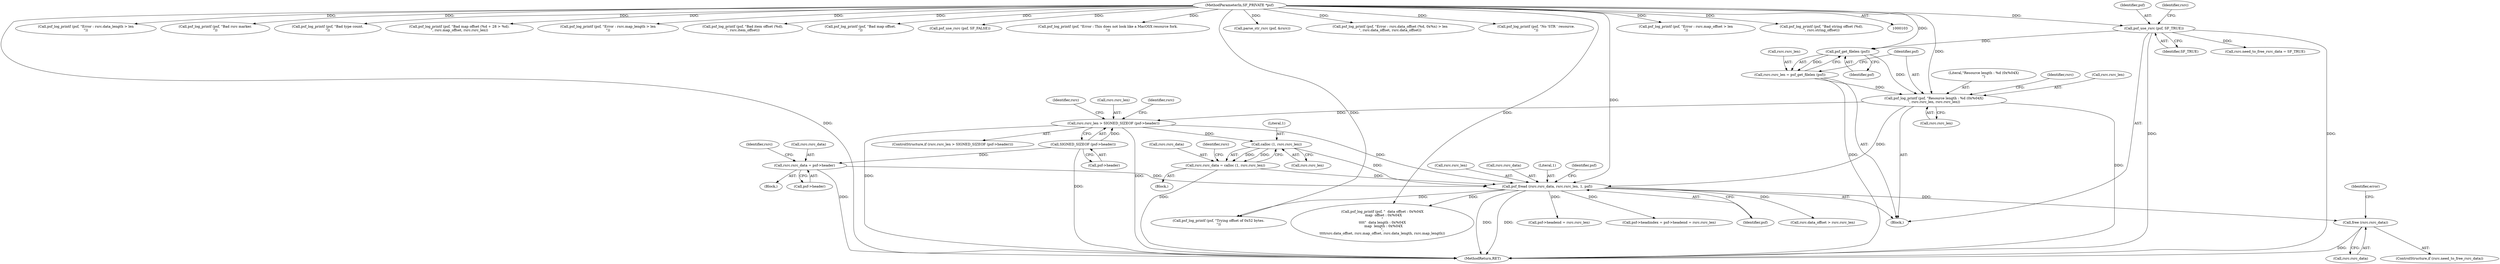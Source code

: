 digraph "0_libsndfile_dbe14f00030af5d3577f4cabbf9861db59e9c378@API" {
"1000649" [label="(Call,free (rsrc.rsrc_data))"];
"1000175" [label="(Call,psf_fread (rsrc.rsrc_data, rsrc.rsrc_len, 1, psf))"];
"1000163" [label="(Call,rsrc.rsrc_data = psf->header)"];
"1000142" [label="(Call,SIGNED_SIZEOF (psf->header))"];
"1000147" [label="(Call,rsrc.rsrc_data = calloc (1, rsrc.rsrc_len))"];
"1000151" [label="(Call,calloc (1, rsrc.rsrc_len))"];
"1000138" [label="(Call,rsrc.rsrc_len > SIGNED_SIZEOF (psf->header))"];
"1000128" [label="(Call,psf_log_printf (psf, \"Resource length : %d (0x%04X)\n\", rsrc.rsrc_len, rsrc.rsrc_len))"];
"1000126" [label="(Call,psf_get_filelen (psf))"];
"1000113" [label="(Call,psf_use_rsrc (psf, SF_TRUE))"];
"1000104" [label="(MethodParameterIn,SF_PRIVATE *psf)"];
"1000122" [label="(Call,rsrc.rsrc_len = psf_get_filelen (psf))"];
"1000138" [label="(Call,rsrc.rsrc_len > SIGNED_SIZEOF (psf->header))"];
"1000650" [label="(Call,rsrc.rsrc_data)"];
"1000104" [label="(MethodParameterIn,SF_PRIVATE *psf)"];
"1000153" [label="(Call,rsrc.rsrc_len)"];
"1000349" [label="(Call,psf_log_printf (psf, \"Error : rsrc.data_length > len\n\"))"];
"1000126" [label="(Call,psf_get_filelen (psf))"];
"1000151" [label="(Call,calloc (1, rsrc.rsrc_len))"];
"1000584" [label="(Call,psf_log_printf (psf, \"Bad rsrc marker.\n\"))"];
"1000179" [label="(Call,rsrc.rsrc_len)"];
"1000147" [label="(Call,rsrc.rsrc_data = calloc (1, rsrc.rsrc_len))"];
"1000148" [label="(Call,rsrc.rsrc_data)"];
"1000172" [label="(Identifier,rsrc)"];
"1000158" [label="(Identifier,rsrc)"];
"1000183" [label="(Identifier,psf)"];
"1000508" [label="(Call,psf_log_printf (psf, \"Bad type count.\n\"))"];
"1000114" [label="(Identifier,psf)"];
"1000649" [label="(Call,free (rsrc.rsrc_data))"];
"1000113" [label="(Call,psf_use_rsrc (psf, SF_TRUE))"];
"1000415" [label="(Call,psf_log_printf (psf, \"Bad map offset (%d + 28 > %d).\n\", rsrc.map_offset, rsrc.rsrc_len))"];
"1000130" [label="(Literal,\"Resource length : %d (0x%04X)\n\")"];
"1000105" [label="(Block,)"];
"1000164" [label="(Call,rsrc.rsrc_data)"];
"1000146" [label="(Block,)"];
"1000140" [label="(Identifier,rsrc)"];
"1000115" [label="(Identifier,SF_TRUE)"];
"1000162" [label="(Block,)"];
"1000645" [label="(ControlStructure,if (rsrc.need_to_free_rsrc_data))"];
"1000303" [label="(Call,rsrc.data_offset > rsrc.rsrc_len)"];
"1000365" [label="(Call,psf_log_printf (psf, \"Error : rsrc.map_length > len\n\"))"];
"1000543" [label="(Call,psf_log_printf (psf, \"Bad item offset (%d).\n\", rsrc.item_offset))"];
"1000122" [label="(Call,rsrc.rsrc_len = psf_get_filelen (psf))"];
"1000175" [label="(Call,psf_fread (rsrc.rsrc_data, rsrc.rsrc_len, 1, psf))"];
"1000129" [label="(Identifier,psf)"];
"1000131" [label="(Call,rsrc.rsrc_len)"];
"1000176" [label="(Call,rsrc.rsrc_data)"];
"1000483" [label="(Call,psf_log_printf (psf, \"Bad map offset.\n\"))"];
"1000137" [label="(ControlStructure,if (rsrc.rsrc_len > SIGNED_SIZEOF (psf->header)))"];
"1000642" [label="(Call,psf_use_rsrc (psf, SF_FALSE))"];
"1000118" [label="(Identifier,rsrc)"];
"1000156" [label="(Call,rsrc.need_to_free_rsrc_data = SF_TRUE)"];
"1000397" [label="(Call,psf_log_printf (psf, \"Error : This does not look like a MacOSX resource fork.\n\"))"];
"1000655" [label="(MethodReturn,RET)"];
"1000188" [label="(Call,psf->headend = rsrc.rsrc_len)"];
"1000630" [label="(Call,parse_str_rsrc (psf, &rsrc))"];
"1000149" [label="(Identifier,rsrc)"];
"1000311" [label="(Call,psf_log_printf (psf, \"Error : rsrc.data_offset (%d, 0x%x) > len\n\", rsrc.data_offset, rsrc.data_offset))"];
"1000184" [label="(Call,psf->headindex = psf->headend = rsrc.rsrc_len)"];
"1000654" [label="(Identifier,error)"];
"1000142" [label="(Call,SIGNED_SIZEOF (psf->header))"];
"1000139" [label="(Call,rsrc.rsrc_len)"];
"1000635" [label="(Call,psf_log_printf (psf, \"No 'STR ' resource.\n\"))"];
"1000163" [label="(Call,rsrc.rsrc_data = psf->header)"];
"1000127" [label="(Identifier,psf)"];
"1000182" [label="(Literal,1)"];
"1000123" [label="(Call,rsrc.rsrc_len)"];
"1000152" [label="(Literal,1)"];
"1000165" [label="(Identifier,rsrc)"];
"1000143" [label="(Call,psf->header)"];
"1000240" [label="(Call,psf_log_printf (psf, \"Trying offset of 0x52 bytes.\n\"))"];
"1000186" [label="(Identifier,psf)"];
"1000287" [label="(Call,psf_log_printf (psf, \"  data offset : 0x%04X\n  map  offset : 0x%04X\n\"\n\t\t\t\t\"  data length : 0x%04X\n  map  length : 0x%04X\n\",\n\t\t\t\trsrc.data_offset, rsrc.map_offset, rsrc.data_length, rsrc.map_length))"];
"1000128" [label="(Call,psf_log_printf (psf, \"Resource length : %d (0x%04X)\n\", rsrc.rsrc_len, rsrc.rsrc_len))"];
"1000167" [label="(Call,psf->header)"];
"1000333" [label="(Call,psf_log_printf (psf, \"Error : rsrc.map_offset > len\n\"))"];
"1000453" [label="(Call,psf_log_printf (psf, \"Bad string offset (%d).\n\", rsrc.string_offset))"];
"1000134" [label="(Call,rsrc.rsrc_len)"];
"1000649" -> "1000645"  [label="AST: "];
"1000649" -> "1000650"  [label="CFG: "];
"1000650" -> "1000649"  [label="AST: "];
"1000654" -> "1000649"  [label="CFG: "];
"1000649" -> "1000655"  [label="DDG: "];
"1000175" -> "1000649"  [label="DDG: "];
"1000175" -> "1000105"  [label="AST: "];
"1000175" -> "1000183"  [label="CFG: "];
"1000176" -> "1000175"  [label="AST: "];
"1000179" -> "1000175"  [label="AST: "];
"1000182" -> "1000175"  [label="AST: "];
"1000183" -> "1000175"  [label="AST: "];
"1000186" -> "1000175"  [label="CFG: "];
"1000175" -> "1000655"  [label="DDG: "];
"1000175" -> "1000655"  [label="DDG: "];
"1000163" -> "1000175"  [label="DDG: "];
"1000147" -> "1000175"  [label="DDG: "];
"1000138" -> "1000175"  [label="DDG: "];
"1000151" -> "1000175"  [label="DDG: "];
"1000128" -> "1000175"  [label="DDG: "];
"1000104" -> "1000175"  [label="DDG: "];
"1000175" -> "1000184"  [label="DDG: "];
"1000175" -> "1000188"  [label="DDG: "];
"1000175" -> "1000240"  [label="DDG: "];
"1000175" -> "1000287"  [label="DDG: "];
"1000175" -> "1000303"  [label="DDG: "];
"1000163" -> "1000162"  [label="AST: "];
"1000163" -> "1000167"  [label="CFG: "];
"1000164" -> "1000163"  [label="AST: "];
"1000167" -> "1000163"  [label="AST: "];
"1000172" -> "1000163"  [label="CFG: "];
"1000163" -> "1000655"  [label="DDG: "];
"1000142" -> "1000163"  [label="DDG: "];
"1000142" -> "1000138"  [label="AST: "];
"1000142" -> "1000143"  [label="CFG: "];
"1000143" -> "1000142"  [label="AST: "];
"1000138" -> "1000142"  [label="CFG: "];
"1000142" -> "1000655"  [label="DDG: "];
"1000142" -> "1000138"  [label="DDG: "];
"1000147" -> "1000146"  [label="AST: "];
"1000147" -> "1000151"  [label="CFG: "];
"1000148" -> "1000147"  [label="AST: "];
"1000151" -> "1000147"  [label="AST: "];
"1000158" -> "1000147"  [label="CFG: "];
"1000147" -> "1000655"  [label="DDG: "];
"1000151" -> "1000147"  [label="DDG: "];
"1000151" -> "1000147"  [label="DDG: "];
"1000151" -> "1000153"  [label="CFG: "];
"1000152" -> "1000151"  [label="AST: "];
"1000153" -> "1000151"  [label="AST: "];
"1000138" -> "1000151"  [label="DDG: "];
"1000138" -> "1000137"  [label="AST: "];
"1000139" -> "1000138"  [label="AST: "];
"1000149" -> "1000138"  [label="CFG: "];
"1000165" -> "1000138"  [label="CFG: "];
"1000138" -> "1000655"  [label="DDG: "];
"1000138" -> "1000655"  [label="DDG: "];
"1000128" -> "1000138"  [label="DDG: "];
"1000128" -> "1000105"  [label="AST: "];
"1000128" -> "1000134"  [label="CFG: "];
"1000129" -> "1000128"  [label="AST: "];
"1000130" -> "1000128"  [label="AST: "];
"1000131" -> "1000128"  [label="AST: "];
"1000134" -> "1000128"  [label="AST: "];
"1000140" -> "1000128"  [label="CFG: "];
"1000128" -> "1000655"  [label="DDG: "];
"1000126" -> "1000128"  [label="DDG: "];
"1000104" -> "1000128"  [label="DDG: "];
"1000122" -> "1000128"  [label="DDG: "];
"1000126" -> "1000122"  [label="AST: "];
"1000126" -> "1000127"  [label="CFG: "];
"1000127" -> "1000126"  [label="AST: "];
"1000122" -> "1000126"  [label="CFG: "];
"1000126" -> "1000122"  [label="DDG: "];
"1000113" -> "1000126"  [label="DDG: "];
"1000104" -> "1000126"  [label="DDG: "];
"1000113" -> "1000105"  [label="AST: "];
"1000113" -> "1000115"  [label="CFG: "];
"1000114" -> "1000113"  [label="AST: "];
"1000115" -> "1000113"  [label="AST: "];
"1000118" -> "1000113"  [label="CFG: "];
"1000113" -> "1000655"  [label="DDG: "];
"1000113" -> "1000655"  [label="DDG: "];
"1000104" -> "1000113"  [label="DDG: "];
"1000113" -> "1000156"  [label="DDG: "];
"1000104" -> "1000103"  [label="AST: "];
"1000104" -> "1000655"  [label="DDG: "];
"1000104" -> "1000240"  [label="DDG: "];
"1000104" -> "1000287"  [label="DDG: "];
"1000104" -> "1000311"  [label="DDG: "];
"1000104" -> "1000333"  [label="DDG: "];
"1000104" -> "1000349"  [label="DDG: "];
"1000104" -> "1000365"  [label="DDG: "];
"1000104" -> "1000397"  [label="DDG: "];
"1000104" -> "1000415"  [label="DDG: "];
"1000104" -> "1000453"  [label="DDG: "];
"1000104" -> "1000483"  [label="DDG: "];
"1000104" -> "1000508"  [label="DDG: "];
"1000104" -> "1000543"  [label="DDG: "];
"1000104" -> "1000584"  [label="DDG: "];
"1000104" -> "1000630"  [label="DDG: "];
"1000104" -> "1000635"  [label="DDG: "];
"1000104" -> "1000642"  [label="DDG: "];
"1000122" -> "1000105"  [label="AST: "];
"1000123" -> "1000122"  [label="AST: "];
"1000129" -> "1000122"  [label="CFG: "];
"1000122" -> "1000655"  [label="DDG: "];
}
